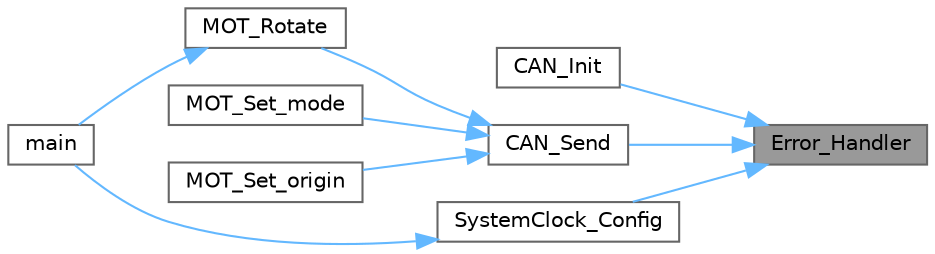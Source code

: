 digraph "Error_Handler"
{
 // LATEX_PDF_SIZE
  bgcolor="transparent";
  edge [fontname=Helvetica,fontsize=10,labelfontname=Helvetica,labelfontsize=10];
  node [fontname=Helvetica,fontsize=10,shape=box,height=0.2,width=0.4];
  rankdir="RL";
  Node1 [id="Node000001",label="Error_Handler",height=0.2,width=0.4,color="gray40", fillcolor="grey60", style="filled", fontcolor="black",tooltip="This function is executed in case of error occurrence."];
  Node1 -> Node2 [id="edge1_Node000001_Node000002",dir="back",color="steelblue1",style="solid",tooltip=" "];
  Node2 [id="Node000002",label="CAN_Init",height=0.2,width=0.4,color="grey40", fillcolor="white", style="filled",URL="$motor__driver_8c.html#aaa44002d1db973d1d85edcd4625303ec",tooltip="Initialises the CAN communication."];
  Node1 -> Node3 [id="edge2_Node000001_Node000003",dir="back",color="steelblue1",style="solid",tooltip=" "];
  Node3 [id="Node000003",label="CAN_Send",height=0.2,width=0.4,color="grey40", fillcolor="white", style="filled",URL="$motor__driver_8c.html#a115d7cd8d6cc2c93d2b3a2db8acc3bb9",tooltip="Sends a CAN message with retry logic."];
  Node3 -> Node4 [id="edge3_Node000003_Node000004",dir="back",color="steelblue1",style="solid",tooltip=" "];
  Node4 [id="Node000004",label="MOT_Rotate",height=0.2,width=0.4,color="grey40", fillcolor="white", style="filled",URL="$motor__driver_8c.html#ac871d052fae9a46d976f13fcf487b24b",tooltip="Rotates the Step Motor of an angle in a defined direction."];
  Node4 -> Node5 [id="edge4_Node000004_Node000005",dir="back",color="steelblue1",style="solid",tooltip=" "];
  Node5 [id="Node000005",label="main",height=0.2,width=0.4,color="grey40", fillcolor="white", style="filled",URL="$main_8c.html#a840291bc02cba5474a4cb46a9b9566fe",tooltip="The application entry point."];
  Node3 -> Node6 [id="edge5_Node000003_Node000006",dir="back",color="steelblue1",style="solid",tooltip=" "];
  Node6 [id="Node000006",label="MOT_Set_mode",height=0.2,width=0.4,color="grey40", fillcolor="white", style="filled",URL="$motor__driver_8c.html#a5eb8104a5feb98bbf4beed16793d0334",tooltip="Sets up the Step motor with parameters."];
  Node3 -> Node7 [id="edge6_Node000003_Node000007",dir="back",color="steelblue1",style="solid",tooltip=" "];
  Node7 [id="Node000007",label="MOT_Set_origin",height=0.2,width=0.4,color="grey40", fillcolor="white", style="filled",URL="$motor__driver_8c.html#a34fe18199ea8d734f4c2322bbb8a1cd9",tooltip="Sets the current position of the motor as the origin."];
  Node1 -> Node8 [id="edge7_Node000001_Node000008",dir="back",color="steelblue1",style="solid",tooltip=" "];
  Node8 [id="Node000008",label="SystemClock_Config",height=0.2,width=0.4,color="grey40", fillcolor="white", style="filled",URL="$main_8c.html#a70af21c671abfcc773614a9a4f63d920",tooltip="System Clock Configuration."];
  Node8 -> Node5 [id="edge8_Node000008_Node000005",dir="back",color="steelblue1",style="solid",tooltip=" "];
}
